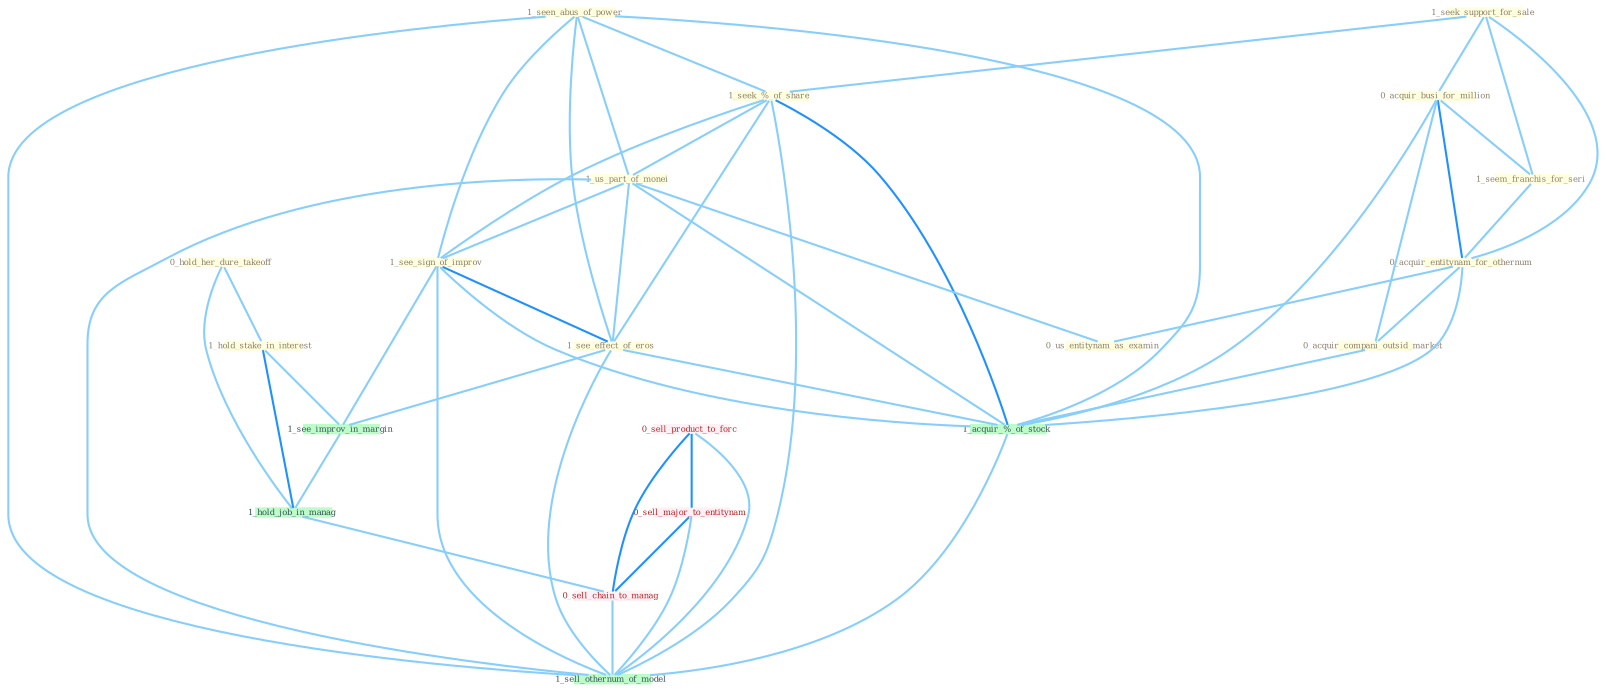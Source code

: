 Graph G{ 
    node
    [shape=polygon,style=filled,width=.5,height=.06,color="#BDFCC9",fixedsize=true,fontsize=4,
    fontcolor="#2f4f4f"];
    {node
    [color="#ffffe0", fontcolor="#8b7d6b"] "1_seen_abus_of_power " "1_seek_support_for_sale " "0_hold_her_dure_takeoff " "0_acquir_busi_for_million " "1_seek_%_of_share " "1_us_part_of_monei " "1_see_sign_of_improv " "1_hold_stake_in_interest " "1_seem_franchis_for_seri " "0_acquir_entitynam_for_othernum " "1_see_effect_of_eros " "0_acquir_compani_outsid_market " "0_us_entitynam_as_examin "}
{node [color="#fff0f5", fontcolor="#b22222"] "0_sell_product_to_forc " "0_sell_major_to_entitynam " "0_sell_chain_to_manag "}
edge [color="#B0E2FF"];

	"1_seen_abus_of_power " -- "1_seek_%_of_share " [w="1", color="#87cefa" ];
	"1_seen_abus_of_power " -- "1_us_part_of_monei " [w="1", color="#87cefa" ];
	"1_seen_abus_of_power " -- "1_see_sign_of_improv " [w="1", color="#87cefa" ];
	"1_seen_abus_of_power " -- "1_see_effect_of_eros " [w="1", color="#87cefa" ];
	"1_seen_abus_of_power " -- "1_acquir_%_of_stock " [w="1", color="#87cefa" ];
	"1_seen_abus_of_power " -- "1_sell_othernum_of_model " [w="1", color="#87cefa" ];
	"1_seek_support_for_sale " -- "0_acquir_busi_for_million " [w="1", color="#87cefa" ];
	"1_seek_support_for_sale " -- "1_seek_%_of_share " [w="1", color="#87cefa" ];
	"1_seek_support_for_sale " -- "1_seem_franchis_for_seri " [w="1", color="#87cefa" ];
	"1_seek_support_for_sale " -- "0_acquir_entitynam_for_othernum " [w="1", color="#87cefa" ];
	"0_hold_her_dure_takeoff " -- "1_hold_stake_in_interest " [w="1", color="#87cefa" ];
	"0_hold_her_dure_takeoff " -- "1_hold_job_in_manag " [w="1", color="#87cefa" ];
	"0_acquir_busi_for_million " -- "1_seem_franchis_for_seri " [w="1", color="#87cefa" ];
	"0_acquir_busi_for_million " -- "0_acquir_entitynam_for_othernum " [w="2", color="#1e90ff" , len=0.8];
	"0_acquir_busi_for_million " -- "0_acquir_compani_outsid_market " [w="1", color="#87cefa" ];
	"0_acquir_busi_for_million " -- "1_acquir_%_of_stock " [w="1", color="#87cefa" ];
	"1_seek_%_of_share " -- "1_us_part_of_monei " [w="1", color="#87cefa" ];
	"1_seek_%_of_share " -- "1_see_sign_of_improv " [w="1", color="#87cefa" ];
	"1_seek_%_of_share " -- "1_see_effect_of_eros " [w="1", color="#87cefa" ];
	"1_seek_%_of_share " -- "1_acquir_%_of_stock " [w="2", color="#1e90ff" , len=0.8];
	"1_seek_%_of_share " -- "1_sell_othernum_of_model " [w="1", color="#87cefa" ];
	"1_us_part_of_monei " -- "1_see_sign_of_improv " [w="1", color="#87cefa" ];
	"1_us_part_of_monei " -- "1_see_effect_of_eros " [w="1", color="#87cefa" ];
	"1_us_part_of_monei " -- "0_us_entitynam_as_examin " [w="1", color="#87cefa" ];
	"1_us_part_of_monei " -- "1_acquir_%_of_stock " [w="1", color="#87cefa" ];
	"1_us_part_of_monei " -- "1_sell_othernum_of_model " [w="1", color="#87cefa" ];
	"1_see_sign_of_improv " -- "1_see_effect_of_eros " [w="2", color="#1e90ff" , len=0.8];
	"1_see_sign_of_improv " -- "1_see_improv_in_margin " [w="1", color="#87cefa" ];
	"1_see_sign_of_improv " -- "1_acquir_%_of_stock " [w="1", color="#87cefa" ];
	"1_see_sign_of_improv " -- "1_sell_othernum_of_model " [w="1", color="#87cefa" ];
	"1_hold_stake_in_interest " -- "1_see_improv_in_margin " [w="1", color="#87cefa" ];
	"1_hold_stake_in_interest " -- "1_hold_job_in_manag " [w="2", color="#1e90ff" , len=0.8];
	"1_seem_franchis_for_seri " -- "0_acquir_entitynam_for_othernum " [w="1", color="#87cefa" ];
	"0_acquir_entitynam_for_othernum " -- "0_acquir_compani_outsid_market " [w="1", color="#87cefa" ];
	"0_acquir_entitynam_for_othernum " -- "0_us_entitynam_as_examin " [w="1", color="#87cefa" ];
	"0_acquir_entitynam_for_othernum " -- "1_acquir_%_of_stock " [w="1", color="#87cefa" ];
	"1_see_effect_of_eros " -- "1_see_improv_in_margin " [w="1", color="#87cefa" ];
	"1_see_effect_of_eros " -- "1_acquir_%_of_stock " [w="1", color="#87cefa" ];
	"1_see_effect_of_eros " -- "1_sell_othernum_of_model " [w="1", color="#87cefa" ];
	"0_acquir_compani_outsid_market " -- "1_acquir_%_of_stock " [w="1", color="#87cefa" ];
	"1_see_improv_in_margin " -- "1_hold_job_in_manag " [w="1", color="#87cefa" ];
	"1_acquir_%_of_stock " -- "1_sell_othernum_of_model " [w="1", color="#87cefa" ];
	"1_hold_job_in_manag " -- "0_sell_chain_to_manag " [w="1", color="#87cefa" ];
	"0_sell_product_to_forc " -- "0_sell_major_to_entitynam " [w="2", color="#1e90ff" , len=0.8];
	"0_sell_product_to_forc " -- "0_sell_chain_to_manag " [w="2", color="#1e90ff" , len=0.8];
	"0_sell_product_to_forc " -- "1_sell_othernum_of_model " [w="1", color="#87cefa" ];
	"0_sell_major_to_entitynam " -- "0_sell_chain_to_manag " [w="2", color="#1e90ff" , len=0.8];
	"0_sell_major_to_entitynam " -- "1_sell_othernum_of_model " [w="1", color="#87cefa" ];
	"0_sell_chain_to_manag " -- "1_sell_othernum_of_model " [w="1", color="#87cefa" ];
}